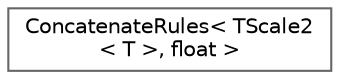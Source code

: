 digraph "Graphical Class Hierarchy"
{
 // INTERACTIVE_SVG=YES
 // LATEX_PDF_SIZE
  bgcolor="transparent";
  edge [fontname=Helvetica,fontsize=10,labelfontname=Helvetica,labelfontsize=10];
  node [fontname=Helvetica,fontsize=10,shape=box,height=0.2,width=0.4];
  rankdir="LR";
  Node0 [id="Node000000",label="ConcatenateRules\< TScale2\l\< T \>, float \>",height=0.2,width=0.4,color="grey40", fillcolor="white", style="filled",URL="$d1/dae/structConcatenateRules_3_01TScale2_3_01T_01_4_00_01float_01_4.html",tooltip="concatenation rules for 2D scales."];
}
